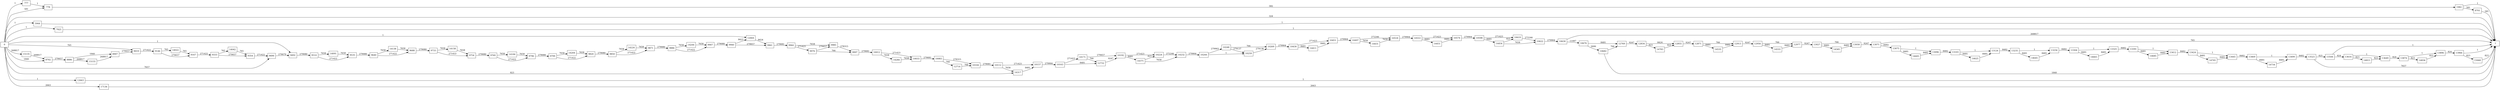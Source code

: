 digraph {
	graph [rankdir=LR]
	node [shape=rectangle]
	777 -> 778 [label=1]
	778 -> 1982 [label=582]
	1982 -> 1 [label=1]
	1982 -> 8701 [label=581]
	5944 -> 1 [label=1]
	7925 -> 1 [label=1]
	8701 -> 1 [label=581]
	8702 -> 8886 [label=270657]
	8886 -> 8907 [label=1840]
	8886 -> 15155 [label=268817]
	8907 -> 9019 [label=270657]
	9019 -> 9146 [label=271422]
	9146 -> 9167 [label=270657]
	9146 -> 14022 [label=765]
	9167 -> 9333 [label=271422]
	9333 -> 9354 [label=270657]
	9333 -> 14042 [label=765]
	9354 -> 9490 [label=271422]
	9490 -> 9492 [label=279079]
	9492 -> 9514 [label=279080]
	9514 -> 9535 [label=271422]
	9514 -> 14091 [label=7658]
	9535 -> 9640 [label=279080]
	9640 -> 9688 [label=271422]
	9640 -> 14138 [label=7658]
	9688 -> 9733 [label=279080]
	9733 -> 9754 [label=271422]
	9733 -> 14158 [label=7658]
	9754 -> 9769 [label=279080]
	9769 -> 9796 [label=271422]
	9769 -> 14184 [label=7658]
	9796 -> 9799 [label=279080]
	9799 -> 9820 [label=271422]
	9799 -> 14204 [label=7658]
	9820 -> 9850 [label=279080]
	9850 -> 9871 [label=271422]
	9850 -> 14224 [label=7658]
	9871 -> 9886 [label=279080]
	9886 -> 9907 [label=271422]
	9886 -> 14244 [label=7658]
	9907 -> 9940 [label=279080]
	9940 -> 9961 [label=270657]
	9940 -> 12664 [label=8423]
	9961 -> 9964 [label=279081]
	9964 -> 9976 [label=271423]
	9964 -> 9985 [label=7658]
	9976 -> 9985 [label=270657]
	9976 -> 9997 [label=766]
	9985 -> 9997 [label=278315]
	9997 -> 10012 [label=279081]
	10012 -> 10033 [label=271423]
	10012 -> 14284 [label=7658]
	10033 -> 10083 [label=279081]
	10083 -> 10104 [label=278315]
	10083 -> 12714 [label=766]
	10104 -> 10112 [label=279081]
	10112 -> 10157 [label=271423]
	10112 -> 14317 [label=7658]
	10157 -> 10163 [label=279904]
	10163 -> 10171 [label=271423]
	10163 -> 12732 [label=8481]
	10171 -> 10192 [label=270657]
	10171 -> 12732 [label=766]
	10192 -> 10224 [label=271423]
	10192 -> 14371 [label=8481]
	10224 -> 10232 [label=272246]
	10232 -> 10244 [label=279904]
	10244 -> 10248 [label=279903]
	10244 -> 10259 [label=1]
	10248 -> 10259 [label=279137]
	10248 -> 10269 [label=766]
	10259 -> 10269 [label=279138]
	10269 -> 10430 [label=279904]
	10430 -> 10451 [label=271423]
	10430 -> 14411 [label=8481]
	10451 -> 10497 [label=279904]
	10497 -> 10518 [label=272246]
	10497 -> 14431 [label=7658]
	10518 -> 10553 [label=279904]
	10553 -> 10574 [label=271423]
	10553 -> 14451 [label=8481]
	10574 -> 10598 [label=279904]
	10598 -> 10619 [label=271423]
	10598 -> 14454 [label=8481]
	10619 -> 10622 [label=272246]
	10622 -> 10630 [label=279904]
	10630 -> 1 [label=268817]
	10630 -> 10676 [label=11087]
	10676 -> 10682 [label=2606]
	10676 -> 12769 [label=8481]
	10682 -> 1 [label=1840]
	10682 -> 12769 [label=766]
	12663 -> 1 [label=1]
	12664 -> 9961 [label=8424]
	12714 -> 10104 [label=766]
	12732 -> 10192 [label=9247]
	12769 -> 12834 [label=9247]
	12834 -> 12855 [label=8424]
	12834 -> 14783 [label=823]
	12855 -> 12871 [label=9247]
	12871 -> 12913 [label=766]
	12871 -> 14535 [label=8481]
	12913 -> 12956 [label=9247]
	12956 -> 12977 [label=766]
	12956 -> 14555 [label=8481]
	12977 -> 13027 [label=9247]
	13027 -> 13058 [label=766]
	13027 -> 14585 [label=8481]
	13058 -> 13071 [label=9247]
	13071 -> 1 [label=765]
	13071 -> 13075 [label=8482]
	13075 -> 13096 [label=1]
	13075 -> 14605 [label=8481]
	13096 -> 13103 [label=8482]
	13103 -> 13124 [label=1]
	13103 -> 14625 [label=8481]
	13124 -> 13235 [label=8482]
	13235 -> 13256 [label=1]
	13235 -> 14645 [label=8481]
	13256 -> 13304 [label=8482]
	13304 -> 13325 [label=1]
	13304 -> 14665 [label=8481]
	13325 -> 13391 [label=8482]
	13391 -> 13412 [label=1]
	13391 -> 14685 [label=8481]
	13412 -> 13424 [label=8482]
	13424 -> 13445 [label=1]
	13424 -> 14705 [label=8481]
	13445 -> 13469 [label=8482]
	13469 -> 13499 [label=1]
	13469 -> 14734 [label=8481]
	13499 -> 13523 [label=8482]
	13523 -> 1 [label=7657]
	13523 -> 13544 [label=825]
	13544 -> 1 [label=1]
	13544 -> 13616 [label=824]
	13616 -> 13649 [label=1]
	13616 -> 14815 [label=823]
	13649 -> 13874 [label=824]
	13874 -> 13896 [label=1]
	13874 -> 14836 [label=823]
	13896 -> 13966 [label=824]
	13966 -> 1 [label=1]
	13966 -> 15068 [label=823]
	14022 -> 9167 [label=765]
	14042 -> 9354 [label=765]
	14091 -> 9535 [label=7658]
	14138 -> 9688 [label=7658]
	14158 -> 9754 [label=7658]
	14184 -> 9796 [label=7658]
	14204 -> 9820 [label=7658]
	14224 -> 9871 [label=7658]
	14244 -> 9907 [label=7658]
	14284 -> 10033 [label=7658]
	14317 -> 10157 [label=8481]
	14371 -> 10232 [label=7658]
	14371 -> 10224 [label=823]
	14411 -> 10451 [label=8481]
	14431 -> 10518 [label=7658]
	14451 -> 10574 [label=8481]
	14454 -> 10622 [label=7658]
	14454 -> 10619 [label=823]
	14535 -> 12913 [label=8481]
	14555 -> 12977 [label=8481]
	14585 -> 13058 [label=8481]
	14605 -> 13096 [label=8481]
	14625 -> 13124 [label=8481]
	14645 -> 13256 [label=8481]
	14665 -> 13325 [label=8481]
	14685 -> 13412 [label=8481]
	14705 -> 13445 [label=8481]
	14734 -> 13499 [label=8481]
	14783 -> 12855 [label=823]
	14815 -> 13649 [label=823]
	14836 -> 13896 [label=823]
	15068 -> 1 [label=823]
	15135 -> 8702 [label=268817]
	15155 -> 8907 [label=268817]
	17136 -> 1 [label=2663]
	0 -> 778 [label=581]
	0 -> 8702 [label=1840]
	0 -> 12664 [label=1]
	0 -> 9019 [label=765]
	0 -> 14317 [label=823]
	0 -> 9492 [label=1]
	0 -> 777 [label=1]
	0 -> 1 [label=324]
	0 -> 5944 [label=1]
	0 -> 7925 [label=1]
	0 -> 12663 [label=1]
	0 -> 9490 [label=7657]
	0 -> 15135 [label=268817]
	0 -> 17136 [label=2663]
}
